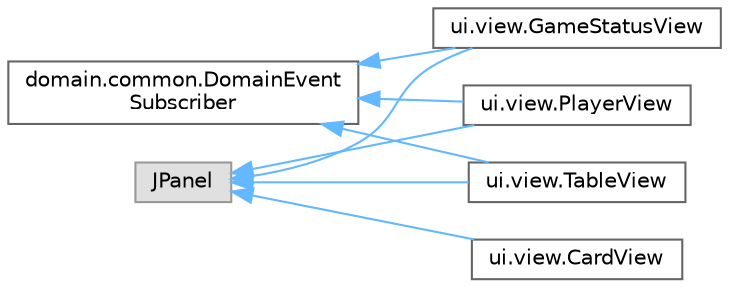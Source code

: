 digraph "Gráfico de jerarquía de clases"
{
 // LATEX_PDF_SIZE
  bgcolor="transparent";
  edge [fontname=Helvetica,fontsize=10,labelfontname=Helvetica,labelfontsize=10];
  node [fontname=Helvetica,fontsize=10,shape=box,height=0.2,width=0.4];
  rankdir="LR";
  Node0 [id="Node000000",label="domain.common.DomainEvent\lSubscriber",height=0.2,width=0.4,color="grey40", fillcolor="white", style="filled",URL="$interfacedomain_1_1common_1_1_domain_event_subscriber.html",tooltip="Interfaz para suscriptores de eventos de dominio."];
  Node0 -> Node1 [id="edge4_Node000000_Node000001",dir="back",color="steelblue1",style="solid",tooltip=" "];
  Node1 [id="Node000001",label="ui.view.GameStatusView",height=0.2,width=0.4,color="grey40", fillcolor="white", style="filled",URL="$classui_1_1view_1_1_game_status_view.html",tooltip=" "];
  Node0 -> Node4 [id="edge5_Node000000_Node000004",dir="back",color="steelblue1",style="solid",tooltip=" "];
  Node4 [id="Node000004",label="ui.view.PlayerView",height=0.2,width=0.4,color="grey40", fillcolor="white", style="filled",URL="$classui_1_1view_1_1_player_view.html",tooltip=" "];
  Node0 -> Node5 [id="edge6_Node000000_Node000005",dir="back",color="steelblue1",style="solid",tooltip=" "];
  Node5 [id="Node000005",label="ui.view.TableView",height=0.2,width=0.4,color="grey40", fillcolor="white", style="filled",URL="$classui_1_1view_1_1_table_view.html",tooltip=" "];
  Node2 [id="Node000002",label="JPanel",height=0.2,width=0.4,color="grey60", fillcolor="#E0E0E0", style="filled",tooltip=" "];
  Node2 -> Node3 [id="edge7_Node000002_Node000003",dir="back",color="steelblue1",style="solid",tooltip=" "];
  Node3 [id="Node000003",label="ui.view.CardView",height=0.2,width=0.4,color="grey40", fillcolor="white", style="filled",URL="$classui_1_1view_1_1_card_view.html",tooltip=" "];
  Node2 -> Node1 [id="edge8_Node000002_Node000001",dir="back",color="steelblue1",style="solid",tooltip=" "];
  Node2 -> Node4 [id="edge9_Node000002_Node000004",dir="back",color="steelblue1",style="solid",tooltip=" "];
  Node2 -> Node5 [id="edge10_Node000002_Node000005",dir="back",color="steelblue1",style="solid",tooltip=" "];
}
